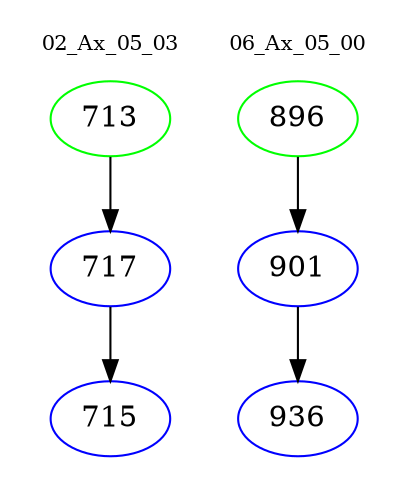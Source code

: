 digraph{
subgraph cluster_0 {
color = white
label = "02_Ax_05_03";
fontsize=10;
T0_713 [label="713", color="green"]
T0_713 -> T0_717 [color="black"]
T0_717 [label="717", color="blue"]
T0_717 -> T0_715 [color="black"]
T0_715 [label="715", color="blue"]
}
subgraph cluster_1 {
color = white
label = "06_Ax_05_00";
fontsize=10;
T1_896 [label="896", color="green"]
T1_896 -> T1_901 [color="black"]
T1_901 [label="901", color="blue"]
T1_901 -> T1_936 [color="black"]
T1_936 [label="936", color="blue"]
}
}
